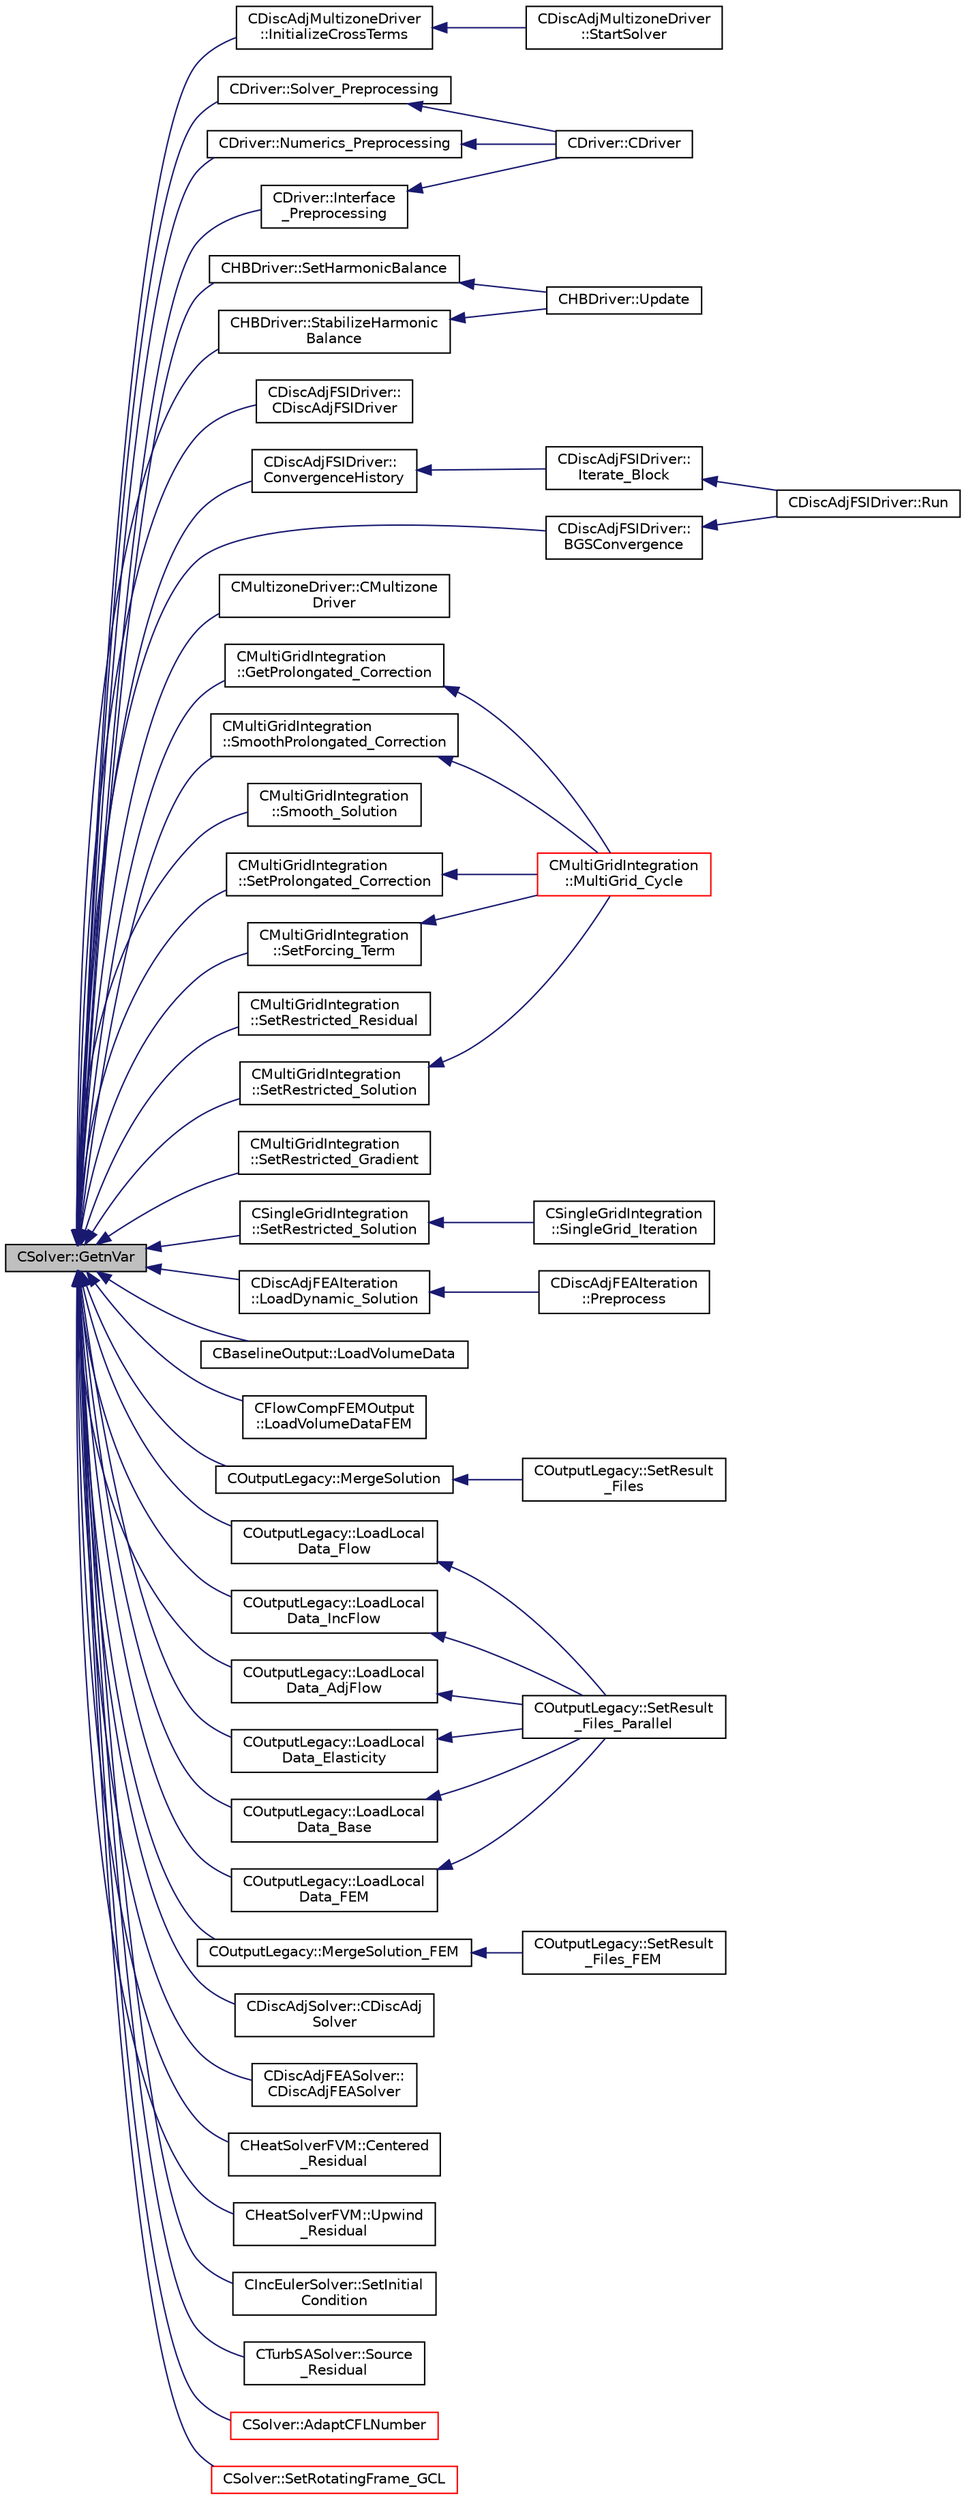 digraph "CSolver::GetnVar"
{
  edge [fontname="Helvetica",fontsize="10",labelfontname="Helvetica",labelfontsize="10"];
  node [fontname="Helvetica",fontsize="10",shape=record];
  rankdir="LR";
  Node1958 [label="CSolver::GetnVar",height=0.2,width=0.4,color="black", fillcolor="grey75", style="filled", fontcolor="black"];
  Node1958 -> Node1959 [dir="back",color="midnightblue",fontsize="10",style="solid",fontname="Helvetica"];
  Node1959 [label="CDiscAdjMultizoneDriver\l::InitializeCrossTerms",height=0.2,width=0.4,color="black", fillcolor="white", style="filled",URL="$class_c_disc_adj_multizone_driver.html#a70b3462df525277dc025b7aa51c2e502",tooltip="Setup the matrix of cross-terms. "];
  Node1959 -> Node1960 [dir="back",color="midnightblue",fontsize="10",style="solid",fontname="Helvetica"];
  Node1960 [label="CDiscAdjMultizoneDriver\l::StartSolver",height=0.2,width=0.4,color="black", fillcolor="white", style="filled",URL="$class_c_disc_adj_multizone_driver.html#a75de0a1a482ceeed4301a384f1515092",tooltip="[Overload] Launch the computation for discrete adjoint multizone problems. "];
  Node1958 -> Node1961 [dir="back",color="midnightblue",fontsize="10",style="solid",fontname="Helvetica"];
  Node1961 [label="CDriver::Solver_Preprocessing",height=0.2,width=0.4,color="black", fillcolor="white", style="filled",URL="$class_c_driver.html#add15058928d0b7462a7b8257417d0914",tooltip="Definition and allocation of all solution classes. "];
  Node1961 -> Node1962 [dir="back",color="midnightblue",fontsize="10",style="solid",fontname="Helvetica"];
  Node1962 [label="CDriver::CDriver",height=0.2,width=0.4,color="black", fillcolor="white", style="filled",URL="$class_c_driver.html#a3fca4a013a6efa9bbb38fe78a86b5f3d",tooltip="Constructor of the class. "];
  Node1958 -> Node1963 [dir="back",color="midnightblue",fontsize="10",style="solid",fontname="Helvetica"];
  Node1963 [label="CDriver::Numerics_Preprocessing",height=0.2,width=0.4,color="black", fillcolor="white", style="filled",URL="$class_c_driver.html#a5c0a3e0cf9f6c3931d307aef1aba7bf4",tooltip="Definition and allocation of all solver classes. "];
  Node1963 -> Node1962 [dir="back",color="midnightblue",fontsize="10",style="solid",fontname="Helvetica"];
  Node1958 -> Node1964 [dir="back",color="midnightblue",fontsize="10",style="solid",fontname="Helvetica"];
  Node1964 [label="CDriver::Interface\l_Preprocessing",height=0.2,width=0.4,color="black", fillcolor="white", style="filled",URL="$class_c_driver.html#a7ddcd1ff9d720a5ce2e57fc201410d95",tooltip="Definition and allocation of all interface classes. "];
  Node1964 -> Node1962 [dir="back",color="midnightblue",fontsize="10",style="solid",fontname="Helvetica"];
  Node1958 -> Node1965 [dir="back",color="midnightblue",fontsize="10",style="solid",fontname="Helvetica"];
  Node1965 [label="CHBDriver::SetHarmonicBalance",height=0.2,width=0.4,color="black", fillcolor="white", style="filled",URL="$class_c_h_b_driver.html#a1c864c75002bc45dc6fdb4593e6b5fe3",tooltip="Computation and storage of the Harmonic Balance method source terms. "];
  Node1965 -> Node1966 [dir="back",color="midnightblue",fontsize="10",style="solid",fontname="Helvetica"];
  Node1966 [label="CHBDriver::Update",height=0.2,width=0.4,color="black", fillcolor="white", style="filled",URL="$class_c_h_b_driver.html#ad34ec58b57d70fdf128bb6685f732505",tooltip="Update the solution for the Harmonic Balance. "];
  Node1958 -> Node1967 [dir="back",color="midnightblue",fontsize="10",style="solid",fontname="Helvetica"];
  Node1967 [label="CHBDriver::StabilizeHarmonic\lBalance",height=0.2,width=0.4,color="black", fillcolor="white", style="filled",URL="$class_c_h_b_driver.html#a04fc923dfb264342ab9f2cede99f31da",tooltip="Precondition Harmonic Balance source term for stability. "];
  Node1967 -> Node1966 [dir="back",color="midnightblue",fontsize="10",style="solid",fontname="Helvetica"];
  Node1958 -> Node1968 [dir="back",color="midnightblue",fontsize="10",style="solid",fontname="Helvetica"];
  Node1968 [label="CDiscAdjFSIDriver::\lCDiscAdjFSIDriver",height=0.2,width=0.4,color="black", fillcolor="white", style="filled",URL="$class_c_disc_adj_f_s_i_driver.html#a8344e360dcd6fdc913a79364d809f9b3",tooltip="Constructor of the class. "];
  Node1958 -> Node1969 [dir="back",color="midnightblue",fontsize="10",style="solid",fontname="Helvetica"];
  Node1969 [label="CDiscAdjFSIDriver::\lConvergenceHistory",height=0.2,width=0.4,color="black", fillcolor="white", style="filled",URL="$class_c_disc_adj_f_s_i_driver.html#a139dfa2442613879f2b15f28a09c2bd5",tooltip="Output the convergence history. "];
  Node1969 -> Node1970 [dir="back",color="midnightblue",fontsize="10",style="solid",fontname="Helvetica"];
  Node1970 [label="CDiscAdjFSIDriver::\lIterate_Block",height=0.2,width=0.4,color="black", fillcolor="white", style="filled",URL="$class_c_disc_adj_f_s_i_driver.html#a84949f139fa795b7d34d6ff77e82eb5c",tooltip="Iterate a certain block for adjoint FSI - may be the whole set of variables or independent and subite..."];
  Node1970 -> Node1971 [dir="back",color="midnightblue",fontsize="10",style="solid",fontname="Helvetica"];
  Node1971 [label="CDiscAdjFSIDriver::Run",height=0.2,width=0.4,color="black", fillcolor="white", style="filled",URL="$class_c_disc_adj_f_s_i_driver.html#a2e965d6e9c4dcfc296077cae225cab21",tooltip="Run a Discrete Adjoint iteration for the FSI problem. "];
  Node1958 -> Node1972 [dir="back",color="midnightblue",fontsize="10",style="solid",fontname="Helvetica"];
  Node1972 [label="CDiscAdjFSIDriver::\lBGSConvergence",height=0.2,width=0.4,color="black", fillcolor="white", style="filled",URL="$class_c_disc_adj_f_s_i_driver.html#a781367e50928b0355cd9cfb145cc7e58",tooltip="Check the convergence of BGS subiteration process. "];
  Node1972 -> Node1971 [dir="back",color="midnightblue",fontsize="10",style="solid",fontname="Helvetica"];
  Node1958 -> Node1973 [dir="back",color="midnightblue",fontsize="10",style="solid",fontname="Helvetica"];
  Node1973 [label="CMultizoneDriver::CMultizone\lDriver",height=0.2,width=0.4,color="black", fillcolor="white", style="filled",URL="$class_c_multizone_driver.html#ad81ad3f674b78305fcaecf46ae3fbd4e",tooltip="Constructor of the class. "];
  Node1958 -> Node1974 [dir="back",color="midnightblue",fontsize="10",style="solid",fontname="Helvetica"];
  Node1974 [label="CMultiGridIntegration\l::GetProlongated_Correction",height=0.2,width=0.4,color="black", fillcolor="white", style="filled",URL="$class_c_multi_grid_integration.html#a29bf9a6e27f43e6b71704d05105a648d",tooltip="Compute the fine grid correction from the coarse solution. "];
  Node1974 -> Node1975 [dir="back",color="midnightblue",fontsize="10",style="solid",fontname="Helvetica"];
  Node1975 [label="CMultiGridIntegration\l::MultiGrid_Cycle",height=0.2,width=0.4,color="red", fillcolor="white", style="filled",URL="$class_c_multi_grid_integration.html#aa9a52a00a3417c465307ae6aea035f41",tooltip="Perform a Full-Approximation Storage (FAS) Multigrid. "];
  Node1958 -> Node1977 [dir="back",color="midnightblue",fontsize="10",style="solid",fontname="Helvetica"];
  Node1977 [label="CMultiGridIntegration\l::SmoothProlongated_Correction",height=0.2,width=0.4,color="black", fillcolor="white", style="filled",URL="$class_c_multi_grid_integration.html#a81e4ca17ee9ecfabbad247e0b7e5f046",tooltip="Do an implicit smoothing of the prolongated correction. "];
  Node1977 -> Node1975 [dir="back",color="midnightblue",fontsize="10",style="solid",fontname="Helvetica"];
  Node1958 -> Node1978 [dir="back",color="midnightblue",fontsize="10",style="solid",fontname="Helvetica"];
  Node1978 [label="CMultiGridIntegration\l::Smooth_Solution",height=0.2,width=0.4,color="black", fillcolor="white", style="filled",URL="$class_c_multi_grid_integration.html#a349e4bcdcd6dee47d798e23a95629be6",tooltip="Do an implicit smoothing of the solution. "];
  Node1958 -> Node1979 [dir="back",color="midnightblue",fontsize="10",style="solid",fontname="Helvetica"];
  Node1979 [label="CMultiGridIntegration\l::SetProlongated_Correction",height=0.2,width=0.4,color="black", fillcolor="white", style="filled",URL="$class_c_multi_grid_integration.html#a5d0d450972f5c004596b3f0abdae3015",tooltip="Set the value of the corrected fine grid solution. "];
  Node1979 -> Node1975 [dir="back",color="midnightblue",fontsize="10",style="solid",fontname="Helvetica"];
  Node1958 -> Node1980 [dir="back",color="midnightblue",fontsize="10",style="solid",fontname="Helvetica"];
  Node1980 [label="CMultiGridIntegration\l::SetForcing_Term",height=0.2,width=0.4,color="black", fillcolor="white", style="filled",URL="$class_c_multi_grid_integration.html#a3bfd97747d2b461a40b117d50fa4e0ec",tooltip="Compute the forcing term. "];
  Node1980 -> Node1975 [dir="back",color="midnightblue",fontsize="10",style="solid",fontname="Helvetica"];
  Node1958 -> Node1981 [dir="back",color="midnightblue",fontsize="10",style="solid",fontname="Helvetica"];
  Node1981 [label="CMultiGridIntegration\l::SetRestricted_Residual",height=0.2,width=0.4,color="black", fillcolor="white", style="filled",URL="$class_c_multi_grid_integration.html#acc951bf952abb2cc8b6eaceb1b4a37f3",tooltip="Compute truncation error in the coarse grid using the fine grid information. "];
  Node1958 -> Node1982 [dir="back",color="midnightblue",fontsize="10",style="solid",fontname="Helvetica"];
  Node1982 [label="CMultiGridIntegration\l::SetRestricted_Solution",height=0.2,width=0.4,color="black", fillcolor="white", style="filled",URL="$class_c_multi_grid_integration.html#a57c0f097c58c1d36ef8156b91350fd60",tooltip="Restrict solution from fine grid to a coarse grid. "];
  Node1982 -> Node1975 [dir="back",color="midnightblue",fontsize="10",style="solid",fontname="Helvetica"];
  Node1958 -> Node1983 [dir="back",color="midnightblue",fontsize="10",style="solid",fontname="Helvetica"];
  Node1983 [label="CMultiGridIntegration\l::SetRestricted_Gradient",height=0.2,width=0.4,color="black", fillcolor="white", style="filled",URL="$class_c_multi_grid_integration.html#a12a995afac79392633ded3226b163d24",tooltip="Compute the gradient in coarse grid using the fine grid information. "];
  Node1958 -> Node1984 [dir="back",color="midnightblue",fontsize="10",style="solid",fontname="Helvetica"];
  Node1984 [label="CSingleGridIntegration\l::SetRestricted_Solution",height=0.2,width=0.4,color="black", fillcolor="white", style="filled",URL="$class_c_single_grid_integration.html#a035bbc4f261b680a4a651aa0af69437b",tooltip="Restrict solution from fine grid to a coarse grid. "];
  Node1984 -> Node1985 [dir="back",color="midnightblue",fontsize="10",style="solid",fontname="Helvetica"];
  Node1985 [label="CSingleGridIntegration\l::SingleGrid_Iteration",height=0.2,width=0.4,color="black", fillcolor="white", style="filled",URL="$class_c_single_grid_integration.html#a0f1aacf74dd7f72e9459f9631d9030ad",tooltip="Do the numerical integration (implicit) of the turbulence solver. "];
  Node1958 -> Node1986 [dir="back",color="midnightblue",fontsize="10",style="solid",fontname="Helvetica"];
  Node1986 [label="CDiscAdjFEAIteration\l::LoadDynamic_Solution",height=0.2,width=0.4,color="black", fillcolor="white", style="filled",URL="$class_c_disc_adj_f_e_a_iteration.html#a312063449cadd5734b05111d3f406577",tooltip="load solution for dynamic problems "];
  Node1986 -> Node1987 [dir="back",color="midnightblue",fontsize="10",style="solid",fontname="Helvetica"];
  Node1987 [label="CDiscAdjFEAIteration\l::Preprocess",height=0.2,width=0.4,color="black", fillcolor="white", style="filled",URL="$class_c_disc_adj_f_e_a_iteration.html#a170338be0d52837f3e0daccb283dde32",tooltip="Preprocessing to prepare for an iteration of the physics. "];
  Node1958 -> Node1988 [dir="back",color="midnightblue",fontsize="10",style="solid",fontname="Helvetica"];
  Node1988 [label="CBaselineOutput::LoadVolumeData",height=0.2,width=0.4,color="black", fillcolor="white", style="filled",URL="$class_c_baseline_output.html#a9a564f7ef6d7a1756423dd8a4320a004",tooltip="Set the values of the volume output fields for a point. "];
  Node1958 -> Node1989 [dir="back",color="midnightblue",fontsize="10",style="solid",fontname="Helvetica"];
  Node1989 [label="CFlowCompFEMOutput\l::LoadVolumeDataFEM",height=0.2,width=0.4,color="black", fillcolor="white", style="filled",URL="$class_c_flow_comp_f_e_m_output.html#ab3512aede5c10673392abc7e7a56d149",tooltip="Set the values of the volume output fields for a point. "];
  Node1958 -> Node1990 [dir="back",color="midnightblue",fontsize="10",style="solid",fontname="Helvetica"];
  Node1990 [label="COutputLegacy::MergeSolution",height=0.2,width=0.4,color="black", fillcolor="white", style="filled",URL="$class_c_output_legacy.html#af30cc9d6a1d32da2af7043901a5914cf",tooltip="Merge the solution into a data structure used for output file writing. "];
  Node1990 -> Node1991 [dir="back",color="midnightblue",fontsize="10",style="solid",fontname="Helvetica"];
  Node1991 [label="COutputLegacy::SetResult\l_Files",height=0.2,width=0.4,color="black", fillcolor="white", style="filled",URL="$class_c_output_legacy.html#aa817439538e8cf82f82acbfa0bf7e735",tooltip="Writes and organizes the all the output files, except the history one, for serial computations..."];
  Node1958 -> Node1992 [dir="back",color="midnightblue",fontsize="10",style="solid",fontname="Helvetica"];
  Node1992 [label="COutputLegacy::LoadLocal\lData_Flow",height=0.2,width=0.4,color="black", fillcolor="white", style="filled",URL="$class_c_output_legacy.html#a83e5de863b29fe3a222074d93d696d57",tooltip="Load the desired solution data into a structure used for parallel reordering and output file writing ..."];
  Node1992 -> Node1993 [dir="back",color="midnightblue",fontsize="10",style="solid",fontname="Helvetica"];
  Node1993 [label="COutputLegacy::SetResult\l_Files_Parallel",height=0.2,width=0.4,color="black", fillcolor="white", style="filled",URL="$class_c_output_legacy.html#a9e7832982d8237df4df455b027fd203b",tooltip="Writes and organizes the all the output files, except the history one, for parallel computations..."];
  Node1958 -> Node1994 [dir="back",color="midnightblue",fontsize="10",style="solid",fontname="Helvetica"];
  Node1994 [label="COutputLegacy::LoadLocal\lData_IncFlow",height=0.2,width=0.4,color="black", fillcolor="white", style="filled",URL="$class_c_output_legacy.html#a2d955089c8894a2eb795970f06e7900d",tooltip="Load the desired solution data into a structure used for parallel reordering and output file writing ..."];
  Node1994 -> Node1993 [dir="back",color="midnightblue",fontsize="10",style="solid",fontname="Helvetica"];
  Node1958 -> Node1995 [dir="back",color="midnightblue",fontsize="10",style="solid",fontname="Helvetica"];
  Node1995 [label="COutputLegacy::LoadLocal\lData_AdjFlow",height=0.2,width=0.4,color="black", fillcolor="white", style="filled",URL="$class_c_output_legacy.html#a37180b5adabfb37cdc540e99cd43e347",tooltip="Load the desired solution data into a structure used for parallel reordering and output file writing ..."];
  Node1995 -> Node1993 [dir="back",color="midnightblue",fontsize="10",style="solid",fontname="Helvetica"];
  Node1958 -> Node1996 [dir="back",color="midnightblue",fontsize="10",style="solid",fontname="Helvetica"];
  Node1996 [label="COutputLegacy::LoadLocal\lData_Elasticity",height=0.2,width=0.4,color="black", fillcolor="white", style="filled",URL="$class_c_output_legacy.html#affd55f3cde485db80b04475bec5dd600",tooltip="Load the desired solution data into a structure used for parallel reordering and output file writing ..."];
  Node1996 -> Node1993 [dir="back",color="midnightblue",fontsize="10",style="solid",fontname="Helvetica"];
  Node1958 -> Node1997 [dir="back",color="midnightblue",fontsize="10",style="solid",fontname="Helvetica"];
  Node1997 [label="COutputLegacy::LoadLocal\lData_Base",height=0.2,width=0.4,color="black", fillcolor="white", style="filled",URL="$class_c_output_legacy.html#acd1d0d237e417b19c6a4cdb2f3e79a6a",tooltip="Load the desired solution data into a structure used for parallel reordering and output file writing ..."];
  Node1997 -> Node1993 [dir="back",color="midnightblue",fontsize="10",style="solid",fontname="Helvetica"];
  Node1958 -> Node1998 [dir="back",color="midnightblue",fontsize="10",style="solid",fontname="Helvetica"];
  Node1998 [label="COutputLegacy::MergeSolution_FEM",height=0.2,width=0.4,color="black", fillcolor="white", style="filled",URL="$class_c_output_legacy.html#a110644b5188c81eef89afc8c2bf197af",tooltip="Merge the FEM solution into a data structure used for output file writing. "];
  Node1998 -> Node1999 [dir="back",color="midnightblue",fontsize="10",style="solid",fontname="Helvetica"];
  Node1999 [label="COutputLegacy::SetResult\l_Files_FEM",height=0.2,width=0.4,color="black", fillcolor="white", style="filled",URL="$class_c_output_legacy.html#a25b90eb5e2bd0f05f92a89f0768f2181",tooltip="Writes and organizes the all the output files, except the history one, for serial computations with t..."];
  Node1958 -> Node2000 [dir="back",color="midnightblue",fontsize="10",style="solid",fontname="Helvetica"];
  Node2000 [label="COutputLegacy::LoadLocal\lData_FEM",height=0.2,width=0.4,color="black", fillcolor="white", style="filled",URL="$class_c_output_legacy.html#ad8c05f16577b95ae1bb4bbdd38643ea0",tooltip="Load the desired solution data into a structure used for parallel reordering and output file writing ..."];
  Node2000 -> Node1993 [dir="back",color="midnightblue",fontsize="10",style="solid",fontname="Helvetica"];
  Node1958 -> Node2001 [dir="back",color="midnightblue",fontsize="10",style="solid",fontname="Helvetica"];
  Node2001 [label="CDiscAdjSolver::CDiscAdj\lSolver",height=0.2,width=0.4,color="black", fillcolor="white", style="filled",URL="$class_c_disc_adj_solver.html#aa229f12a021f2b1a7b4467fe000dc0b9"];
  Node1958 -> Node2002 [dir="back",color="midnightblue",fontsize="10",style="solid",fontname="Helvetica"];
  Node2002 [label="CDiscAdjFEASolver::\lCDiscAdjFEASolver",height=0.2,width=0.4,color="black", fillcolor="white", style="filled",URL="$class_c_disc_adj_f_e_a_solver.html#ae74a58b4ee4459687d1c4f4e0d0e15ff"];
  Node1958 -> Node2003 [dir="back",color="midnightblue",fontsize="10",style="solid",fontname="Helvetica"];
  Node2003 [label="CHeatSolverFVM::Centered\l_Residual",height=0.2,width=0.4,color="black", fillcolor="white", style="filled",URL="$class_c_heat_solver_f_v_m.html#a779d9a04dd9c3d81518e9ed74985a246",tooltip="Compute the spatial integration using a centered scheme. "];
  Node1958 -> Node2004 [dir="back",color="midnightblue",fontsize="10",style="solid",fontname="Helvetica"];
  Node2004 [label="CHeatSolverFVM::Upwind\l_Residual",height=0.2,width=0.4,color="black", fillcolor="white", style="filled",URL="$class_c_heat_solver_f_v_m.html#a0f7725503632a6917537b6674d1d9e58",tooltip="Compute the spatial integration using a upwind scheme. "];
  Node1958 -> Node2005 [dir="back",color="midnightblue",fontsize="10",style="solid",fontname="Helvetica"];
  Node2005 [label="CIncEulerSolver::SetInitial\lCondition",height=0.2,width=0.4,color="black", fillcolor="white", style="filled",URL="$class_c_inc_euler_solver.html#ac8e85c11f4ce8b716d4d70d1a7db6d6d",tooltip="Set the initial condition for the Euler Equations. "];
  Node1958 -> Node2006 [dir="back",color="midnightblue",fontsize="10",style="solid",fontname="Helvetica"];
  Node2006 [label="CTurbSASolver::Source\l_Residual",height=0.2,width=0.4,color="black", fillcolor="white", style="filled",URL="$class_c_turb_s_a_solver.html#aeb6d236450de024807b0692674b0cc0f",tooltip="Source term computation. "];
  Node1958 -> Node2007 [dir="back",color="midnightblue",fontsize="10",style="solid",fontname="Helvetica"];
  Node2007 [label="CSolver::AdaptCFLNumber",height=0.2,width=0.4,color="red", fillcolor="white", style="filled",URL="$class_c_solver.html#a7db35f21bf505e35cce4bcdf38af3b2a",tooltip="Adapt the CFL number based on the local under-relaxation parameters computed for each nonlinear itera..."];
  Node1958 -> Node2010 [dir="back",color="midnightblue",fontsize="10",style="solid",fontname="Helvetica"];
  Node2010 [label="CSolver::SetRotatingFrame_GCL",height=0.2,width=0.4,color="red", fillcolor="white", style="filled",URL="$class_c_solver.html#a59f5eb1ae3d593cfc12116c3deb5f7a7",tooltip="Set Value of the residual due to the Geometric Conservation Law (GCL) for steady rotating frame probl..."];
}
